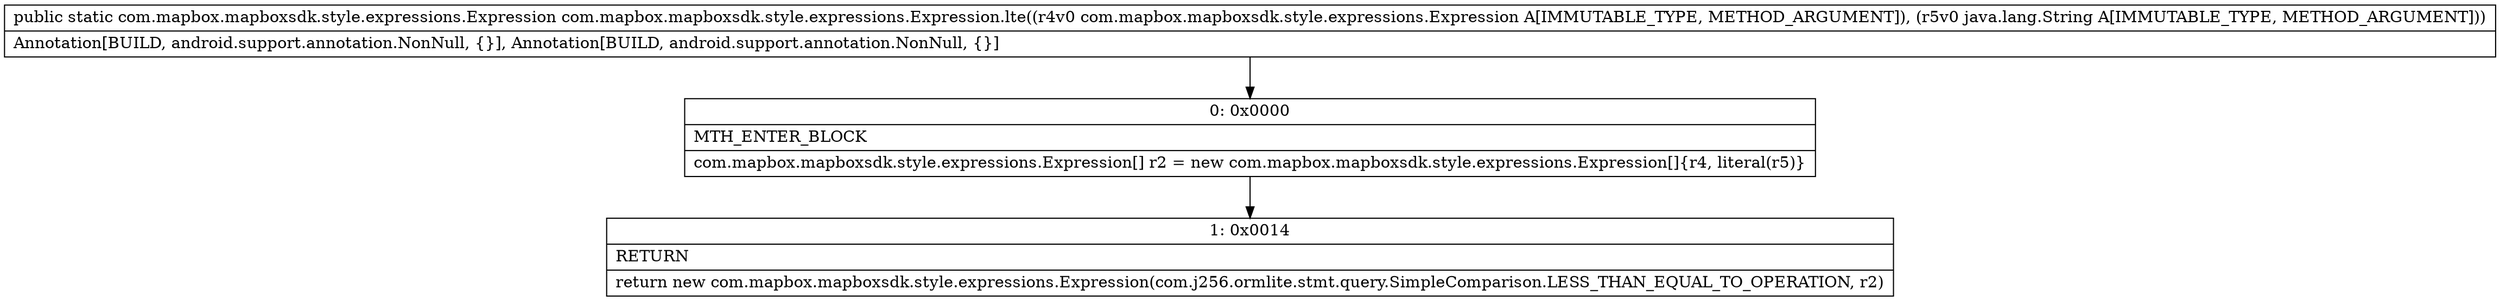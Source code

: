 digraph "CFG forcom.mapbox.mapboxsdk.style.expressions.Expression.lte(Lcom\/mapbox\/mapboxsdk\/style\/expressions\/Expression;Ljava\/lang\/String;)Lcom\/mapbox\/mapboxsdk\/style\/expressions\/Expression;" {
Node_0 [shape=record,label="{0\:\ 0x0000|MTH_ENTER_BLOCK\l|com.mapbox.mapboxsdk.style.expressions.Expression[] r2 = new com.mapbox.mapboxsdk.style.expressions.Expression[]\{r4, literal(r5)\}\l}"];
Node_1 [shape=record,label="{1\:\ 0x0014|RETURN\l|return new com.mapbox.mapboxsdk.style.expressions.Expression(com.j256.ormlite.stmt.query.SimpleComparison.LESS_THAN_EQUAL_TO_OPERATION, r2)\l}"];
MethodNode[shape=record,label="{public static com.mapbox.mapboxsdk.style.expressions.Expression com.mapbox.mapboxsdk.style.expressions.Expression.lte((r4v0 com.mapbox.mapboxsdk.style.expressions.Expression A[IMMUTABLE_TYPE, METHOD_ARGUMENT]), (r5v0 java.lang.String A[IMMUTABLE_TYPE, METHOD_ARGUMENT]))  | Annotation[BUILD, android.support.annotation.NonNull, \{\}], Annotation[BUILD, android.support.annotation.NonNull, \{\}]\l}"];
MethodNode -> Node_0;
Node_0 -> Node_1;
}

